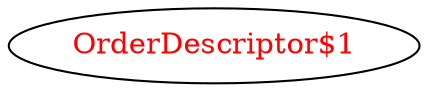 digraph dependencyGraph {
 concentrate=true;
 ranksep="2.0";
 rankdir="LR"; 
 splines="ortho";
"OrderDescriptor$1" [fontcolor="red"];
}